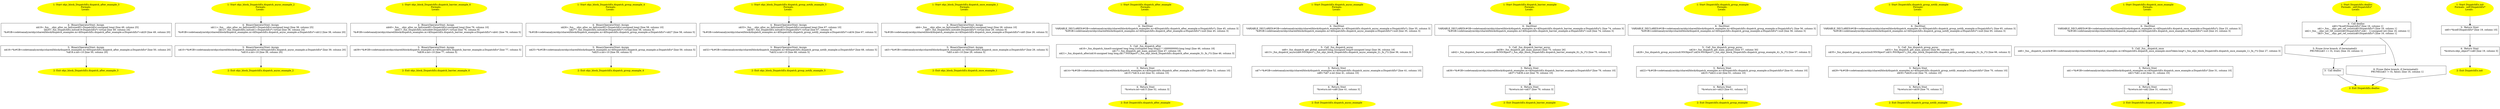 /* @generated */
digraph cfg {
"objc_block_DispatchEx.dispatch_after_example_3.8057a8a381f672b2a17b7ade2fe57bfd_1" [label="1: Start objc_block_DispatchEx.dispatch_after_example_3\nFormals: \nLocals:  \n  " color=yellow style=filled]
	

	 "objc_block_DispatchEx.dispatch_after_example_3.8057a8a381f672b2a17b7ade2fe57bfd_1" -> "objc_block_DispatchEx.dispatch_after_example_3.8057a8a381f672b2a17b7ade2fe57bfd_4" ;
"objc_block_DispatchEx.dispatch_after_example_3.8057a8a381f672b2a17b7ade2fe57bfd_2" [label="2: Exit objc_block_DispatchEx.dispatch_after_example_3 \n  " color=yellow style=filled]
	

"objc_block_DispatchEx.dispatch_after_example_3.8057a8a381f672b2a17b7ade2fe57bfd_3" [label="3:  BinaryOperatorStmt: Assign \n   n$18=*&#GB<codetoanalyze/objc/shared/block/dispatch_examples.m>$DispatchEx.dispatch_after_example.a:DispatchEx* [line 50, column 20]\n  *n$18.x:int=10 [line 50, column 20]\n " shape="box"]
	

	 "objc_block_DispatchEx.dispatch_after_example_3.8057a8a381f672b2a17b7ade2fe57bfd_3" -> "objc_block_DispatchEx.dispatch_after_example_3.8057a8a381f672b2a17b7ade2fe57bfd_2" ;
"objc_block_DispatchEx.dispatch_after_example_3.8057a8a381f672b2a17b7ade2fe57bfd_4" [label="4:  BinaryOperatorStmt: Assign \n   n$19=_fun___objc_alloc_no_fail(sizeof(t=DispatchEx):unsigned long) [line 49, column 25]\n  n$20=_fun_DispatchEx.init(n$19:DispatchEx*) virtual [line 49, column 24]\n  *&#GB<codetoanalyze/objc/shared/block/dispatch_examples.m>$DispatchEx.dispatch_after_example.a:DispatchEx*=n$20 [line 49, column 20]\n " shape="box"]
	

	 "objc_block_DispatchEx.dispatch_after_example_3.8057a8a381f672b2a17b7ade2fe57bfd_4" -> "objc_block_DispatchEx.dispatch_after_example_3.8057a8a381f672b2a17b7ade2fe57bfd_3" ;
"objc_block_DispatchEx.dispatch_async_example_2.46a5d7f1544f3b870b0f1f10b95e8915_1" [label="1: Start objc_block_DispatchEx.dispatch_async_example_2\nFormals: \nLocals:  \n  " color=yellow style=filled]
	

	 "objc_block_DispatchEx.dispatch_async_example_2.46a5d7f1544f3b870b0f1f10b95e8915_1" -> "objc_block_DispatchEx.dispatch_async_example_2.46a5d7f1544f3b870b0f1f10b95e8915_4" ;
"objc_block_DispatchEx.dispatch_async_example_2.46a5d7f1544f3b870b0f1f10b95e8915_2" [label="2: Exit objc_block_DispatchEx.dispatch_async_example_2 \n  " color=yellow style=filled]
	

"objc_block_DispatchEx.dispatch_async_example_2.46a5d7f1544f3b870b0f1f10b95e8915_3" [label="3:  BinaryOperatorStmt: Assign \n   n$10=*&#GB<codetoanalyze/objc/shared/block/dispatch_examples.m>$DispatchEx.dispatch_async_example.a:DispatchEx* [line 39, column 20]\n  *n$10.x:int=10 [line 39, column 20]\n " shape="box"]
	

	 "objc_block_DispatchEx.dispatch_async_example_2.46a5d7f1544f3b870b0f1f10b95e8915_3" -> "objc_block_DispatchEx.dispatch_async_example_2.46a5d7f1544f3b870b0f1f10b95e8915_2" ;
"objc_block_DispatchEx.dispatch_async_example_2.46a5d7f1544f3b870b0f1f10b95e8915_4" [label="4:  BinaryOperatorStmt: Assign \n   n$11=_fun___objc_alloc_no_fail(sizeof(t=DispatchEx):unsigned long) [line 38, column 25]\n  n$12=_fun_DispatchEx.init(n$11:DispatchEx*) virtual [line 38, column 24]\n  *&#GB<codetoanalyze/objc/shared/block/dispatch_examples.m>$DispatchEx.dispatch_async_example.a:DispatchEx*=n$12 [line 38, column 20]\n " shape="box"]
	

	 "objc_block_DispatchEx.dispatch_async_example_2.46a5d7f1544f3b870b0f1f10b95e8915_4" -> "objc_block_DispatchEx.dispatch_async_example_2.46a5d7f1544f3b870b0f1f10b95e8915_3" ;
"objc_block_DispatchEx.dispatch_barrier_example_6.31842766ae07c8ec387fbe8772d61f32_1" [label="1: Start objc_block_DispatchEx.dispatch_barrier_example_6\nFormals: \nLocals:  \n  " color=yellow style=filled]
	

	 "objc_block_DispatchEx.dispatch_barrier_example_6.31842766ae07c8ec387fbe8772d61f32_1" -> "objc_block_DispatchEx.dispatch_barrier_example_6.31842766ae07c8ec387fbe8772d61f32_4" ;
"objc_block_DispatchEx.dispatch_barrier_example_6.31842766ae07c8ec387fbe8772d61f32_2" [label="2: Exit objc_block_DispatchEx.dispatch_barrier_example_6 \n  " color=yellow style=filled]
	

"objc_block_DispatchEx.dispatch_barrier_example_6.31842766ae07c8ec387fbe8772d61f32_3" [label="3:  BinaryOperatorStmt: Assign \n   n$39=*&#GB<codetoanalyze/objc/shared/block/dispatch_examples.m>$DispatchEx.dispatch_barrier_example.a:DispatchEx* [line 77, column 5]\n  *n$39.x:int=10 [line 77, column 5]\n " shape="box"]
	

	 "objc_block_DispatchEx.dispatch_barrier_example_6.31842766ae07c8ec387fbe8772d61f32_3" -> "objc_block_DispatchEx.dispatch_barrier_example_6.31842766ae07c8ec387fbe8772d61f32_2" ;
"objc_block_DispatchEx.dispatch_barrier_example_6.31842766ae07c8ec387fbe8772d61f32_4" [label="4:  BinaryOperatorStmt: Assign \n   n$40=_fun___objc_alloc_no_fail(sizeof(t=DispatchEx):unsigned long) [line 76, column 10]\n  n$41=_fun_DispatchEx.init(n$40:DispatchEx*) virtual [line 76, column 9]\n  *&#GB<codetoanalyze/objc/shared/block/dispatch_examples.m>$DispatchEx.dispatch_barrier_example.a:DispatchEx*=n$41 [line 76, column 5]\n " shape="box"]
	

	 "objc_block_DispatchEx.dispatch_barrier_example_6.31842766ae07c8ec387fbe8772d61f32_4" -> "objc_block_DispatchEx.dispatch_barrier_example_6.31842766ae07c8ec387fbe8772d61f32_3" ;
"objc_block_DispatchEx.dispatch_group_example_4.9f0eec9d4647f887184b0c6fc2443389_1" [label="1: Start objc_block_DispatchEx.dispatch_group_example_4\nFormals: \nLocals:  \n  " color=yellow style=filled]
	

	 "objc_block_DispatchEx.dispatch_group_example_4.9f0eec9d4647f887184b0c6fc2443389_1" -> "objc_block_DispatchEx.dispatch_group_example_4.9f0eec9d4647f887184b0c6fc2443389_4" ;
"objc_block_DispatchEx.dispatch_group_example_4.9f0eec9d4647f887184b0c6fc2443389_2" [label="2: Exit objc_block_DispatchEx.dispatch_group_example_4 \n  " color=yellow style=filled]
	

"objc_block_DispatchEx.dispatch_group_example_4.9f0eec9d4647f887184b0c6fc2443389_3" [label="3:  BinaryOperatorStmt: Assign \n   n$25=*&#GB<codetoanalyze/objc/shared/block/dispatch_examples.m>$DispatchEx.dispatch_group_example.a:DispatchEx* [line 59, column 5]\n  *n$25.x:int=10 [line 59, column 5]\n " shape="box"]
	

	 "objc_block_DispatchEx.dispatch_group_example_4.9f0eec9d4647f887184b0c6fc2443389_3" -> "objc_block_DispatchEx.dispatch_group_example_4.9f0eec9d4647f887184b0c6fc2443389_2" ;
"objc_block_DispatchEx.dispatch_group_example_4.9f0eec9d4647f887184b0c6fc2443389_4" [label="4:  BinaryOperatorStmt: Assign \n   n$26=_fun___objc_alloc_no_fail(sizeof(t=DispatchEx):unsigned long) [line 58, column 10]\n  n$27=_fun_DispatchEx.init(n$26:DispatchEx*) virtual [line 58, column 9]\n  *&#GB<codetoanalyze/objc/shared/block/dispatch_examples.m>$DispatchEx.dispatch_group_example.a:DispatchEx*=n$27 [line 58, column 5]\n " shape="box"]
	

	 "objc_block_DispatchEx.dispatch_group_example_4.9f0eec9d4647f887184b0c6fc2443389_4" -> "objc_block_DispatchEx.dispatch_group_example_4.9f0eec9d4647f887184b0c6fc2443389_3" ;
"objc_block_DispatchEx.dispatch_group_notify_example_5.dd60d3dbc304fc4b7c3fb162cde9ee5e_1" [label="1: Start objc_block_DispatchEx.dispatch_group_notify_example_5\nFormals: \nLocals:  \n  " color=yellow style=filled]
	

	 "objc_block_DispatchEx.dispatch_group_notify_example_5.dd60d3dbc304fc4b7c3fb162cde9ee5e_1" -> "objc_block_DispatchEx.dispatch_group_notify_example_5.dd60d3dbc304fc4b7c3fb162cde9ee5e_4" ;
"objc_block_DispatchEx.dispatch_group_notify_example_5.dd60d3dbc304fc4b7c3fb162cde9ee5e_2" [label="2: Exit objc_block_DispatchEx.dispatch_group_notify_example_5 \n  " color=yellow style=filled]
	

"objc_block_DispatchEx.dispatch_group_notify_example_5.dd60d3dbc304fc4b7c3fb162cde9ee5e_3" [label="3:  BinaryOperatorStmt: Assign \n   n$32=*&#GB<codetoanalyze/objc/shared/block/dispatch_examples.m>$DispatchEx.dispatch_group_notify_example.a:DispatchEx* [line 68, column 5]\n  *n$32.x:int=10 [line 68, column 5]\n " shape="box"]
	

	 "objc_block_DispatchEx.dispatch_group_notify_example_5.dd60d3dbc304fc4b7c3fb162cde9ee5e_3" -> "objc_block_DispatchEx.dispatch_group_notify_example_5.dd60d3dbc304fc4b7c3fb162cde9ee5e_2" ;
"objc_block_DispatchEx.dispatch_group_notify_example_5.dd60d3dbc304fc4b7c3fb162cde9ee5e_4" [label="4:  BinaryOperatorStmt: Assign \n   n$33=_fun___objc_alloc_no_fail(sizeof(t=DispatchEx):unsigned long) [line 67, column 10]\n  n$34=_fun_DispatchEx.init(n$33:DispatchEx*) virtual [line 67, column 9]\n  *&#GB<codetoanalyze/objc/shared/block/dispatch_examples.m>$DispatchEx.dispatch_group_notify_example.a:DispatchEx*=n$34 [line 67, column 5]\n " shape="box"]
	

	 "objc_block_DispatchEx.dispatch_group_notify_example_5.dd60d3dbc304fc4b7c3fb162cde9ee5e_4" -> "objc_block_DispatchEx.dispatch_group_notify_example_5.dd60d3dbc304fc4b7c3fb162cde9ee5e_3" ;
"objc_block_DispatchEx.dispatch_once_example_1.f54b91803d2a18d8cc42b8747659a2ad_1" [label="1: Start objc_block_DispatchEx.dispatch_once_example_1\nFormals: \nLocals:  \n  " color=yellow style=filled]
	

	 "objc_block_DispatchEx.dispatch_once_example_1.f54b91803d2a18d8cc42b8747659a2ad_1" -> "objc_block_DispatchEx.dispatch_once_example_1.f54b91803d2a18d8cc42b8747659a2ad_4" ;
"objc_block_DispatchEx.dispatch_once_example_1.f54b91803d2a18d8cc42b8747659a2ad_2" [label="2: Exit objc_block_DispatchEx.dispatch_once_example_1 \n  " color=yellow style=filled]
	

"objc_block_DispatchEx.dispatch_once_example_1.f54b91803d2a18d8cc42b8747659a2ad_3" [label="3:  BinaryOperatorStmt: Assign \n   n$3=*&#GB<codetoanalyze/objc/shared/block/dispatch_examples.m>$DispatchEx.dispatch_once_example.a:DispatchEx* [line 29, column 5]\n  *n$3.x:int=10 [line 29, column 5]\n " shape="box"]
	

	 "objc_block_DispatchEx.dispatch_once_example_1.f54b91803d2a18d8cc42b8747659a2ad_3" -> "objc_block_DispatchEx.dispatch_once_example_1.f54b91803d2a18d8cc42b8747659a2ad_2" ;
"objc_block_DispatchEx.dispatch_once_example_1.f54b91803d2a18d8cc42b8747659a2ad_4" [label="4:  BinaryOperatorStmt: Assign \n   n$4=_fun___objc_alloc_no_fail(sizeof(t=DispatchEx):unsigned long) [line 28, column 10]\n  n$5=_fun_DispatchEx.init(n$4:DispatchEx*) virtual [line 28, column 9]\n  *&#GB<codetoanalyze/objc/shared/block/dispatch_examples.m>$DispatchEx.dispatch_once_example.a:DispatchEx*=n$5 [line 28, column 5]\n " shape="box"]
	

	 "objc_block_DispatchEx.dispatch_once_example_1.f54b91803d2a18d8cc42b8747659a2ad_4" -> "objc_block_DispatchEx.dispatch_once_example_1.f54b91803d2a18d8cc42b8747659a2ad_3" ;
"dispatch_after_example#DispatchEx#[class].fb7cd86672a882e48d5ddb2b51f9dadf_1" [label="1: Start DispatchEx.dispatch_after_example\nFormals: \nLocals:  \n  " color=yellow style=filled]
	

	 "dispatch_after_example#DispatchEx#[class].fb7cd86672a882e48d5ddb2b51f9dadf_1" -> "dispatch_after_example#DispatchEx#[class].fb7cd86672a882e48d5ddb2b51f9dadf_6" ;
"dispatch_after_example#DispatchEx#[class].fb7cd86672a882e48d5ddb2b51f9dadf_2" [label="2: Exit DispatchEx.dispatch_after_example \n  " color=yellow style=filled]
	

"dispatch_after_example#DispatchEx#[class].fb7cd86672a882e48d5ddb2b51f9dadf_3" [label="3:  Return Stmt \n   n$14=*&#GB<codetoanalyze/objc/shared/block/dispatch_examples.m>$DispatchEx.dispatch_after_example.a:DispatchEx* [line 52, column 10]\n  n$15=*n$14.x:int [line 52, column 10]\n " shape="box"]
	

	 "dispatch_after_example#DispatchEx#[class].fb7cd86672a882e48d5ddb2b51f9dadf_3" -> "dispatch_after_example#DispatchEx#[class].fb7cd86672a882e48d5ddb2b51f9dadf_4" ;
"dispatch_after_example#DispatchEx#[class].fb7cd86672a882e48d5ddb2b51f9dadf_4" [label="4:  Return Stmt \n   *&return:int=n$15 [line 52, column 3]\n " shape="box"]
	

	 "dispatch_after_example#DispatchEx#[class].fb7cd86672a882e48d5ddb2b51f9dadf_4" -> "dispatch_after_example#DispatchEx#[class].fb7cd86672a882e48d5ddb2b51f9dadf_2" ;
"dispatch_after_example#DispatchEx#[class].fb7cd86672a882e48d5ddb2b51f9dadf_5" [label="5:  Call _fun_dispatch_after \n   n$16=_fun_dispatch_time(0:unsigned long long,((unsigned long long)2 * 1000000000):long long) [line 46, column 18]\n  n$17=_fun_dispatch_get_main_queue() [line 47, column 18]\n  n$21=_fun_dispatch_after(n$16:unsigned long long,n$17:NSObject*,(_fun_objc_block_DispatchEx.dispatch_after_example_3):_fn_(*)) [line 46, column 3]\n " shape="box"]
	

	 "dispatch_after_example#DispatchEx#[class].fb7cd86672a882e48d5ddb2b51f9dadf_5" -> "dispatch_after_example#DispatchEx#[class].fb7cd86672a882e48d5ddb2b51f9dadf_3" ;
"dispatch_after_example#DispatchEx#[class].fb7cd86672a882e48d5ddb2b51f9dadf_6" [label="6:  DeclStmt \n   VARIABLE_DECLARED(#GB<codetoanalyze/objc/shared/block/dispatch_examples.m>$DispatchEx.dispatch_after_example.a:DispatchEx*); [line 45, column 3]\n  *&#GB<codetoanalyze/objc/shared/block/dispatch_examples.m>$DispatchEx.dispatch_after_example.a:DispatchEx*=null [line 45, column 3]\n " shape="box"]
	

	 "dispatch_after_example#DispatchEx#[class].fb7cd86672a882e48d5ddb2b51f9dadf_6" -> "dispatch_after_example#DispatchEx#[class].fb7cd86672a882e48d5ddb2b51f9dadf_5" ;
"dispatch_async_example#DispatchEx#[class].9917260983b9f2817492aece1a060231_1" [label="1: Start DispatchEx.dispatch_async_example\nFormals: \nLocals:  \n  " color=yellow style=filled]
	

	 "dispatch_async_example#DispatchEx#[class].9917260983b9f2817492aece1a060231_1" -> "dispatch_async_example#DispatchEx#[class].9917260983b9f2817492aece1a060231_6" ;
"dispatch_async_example#DispatchEx#[class].9917260983b9f2817492aece1a060231_2" [label="2: Exit DispatchEx.dispatch_async_example \n  " color=yellow style=filled]
	

"dispatch_async_example#DispatchEx#[class].9917260983b9f2817492aece1a060231_3" [label="3:  Return Stmt \n   n$7=*&#GB<codetoanalyze/objc/shared/block/dispatch_examples.m>$DispatchEx.dispatch_async_example.a:DispatchEx* [line 41, column 10]\n  n$8=*n$7.x:int [line 41, column 10]\n " shape="box"]
	

	 "dispatch_async_example#DispatchEx#[class].9917260983b9f2817492aece1a060231_3" -> "dispatch_async_example#DispatchEx#[class].9917260983b9f2817492aece1a060231_4" ;
"dispatch_async_example#DispatchEx#[class].9917260983b9f2817492aece1a060231_4" [label="4:  Return Stmt \n   *&return:int=n$8 [line 41, column 3]\n " shape="box"]
	

	 "dispatch_async_example#DispatchEx#[class].9917260983b9f2817492aece1a060231_4" -> "dispatch_async_example#DispatchEx#[class].9917260983b9f2817492aece1a060231_2" ;
"dispatch_async_example#DispatchEx#[class].9917260983b9f2817492aece1a060231_5" [label="5:  Call _fun_dispatch_async \n   n$9=_fun_dispatch_get_global_queue(0:long,(unsigned long)0:unsigned long) [line 36, column 18]\n  n$13=_fun_dispatch_async(n$9:NSObject*,(_fun_objc_block_DispatchEx.dispatch_async_example_2):_fn_(*)) [line 36, column 3]\n " shape="box"]
	

	 "dispatch_async_example#DispatchEx#[class].9917260983b9f2817492aece1a060231_5" -> "dispatch_async_example#DispatchEx#[class].9917260983b9f2817492aece1a060231_3" ;
"dispatch_async_example#DispatchEx#[class].9917260983b9f2817492aece1a060231_6" [label="6:  DeclStmt \n   VARIABLE_DECLARED(#GB<codetoanalyze/objc/shared/block/dispatch_examples.m>$DispatchEx.dispatch_async_example.a:DispatchEx*); [line 35, column 3]\n  *&#GB<codetoanalyze/objc/shared/block/dispatch_examples.m>$DispatchEx.dispatch_async_example.a:DispatchEx*=null [line 35, column 3]\n " shape="box"]
	

	 "dispatch_async_example#DispatchEx#[class].9917260983b9f2817492aece1a060231_6" -> "dispatch_async_example#DispatchEx#[class].9917260983b9f2817492aece1a060231_5" ;
"dispatch_barrier_example#DispatchEx#[class].70a4c3450a685f26d1a4c0fea167fda1_1" [label="1: Start DispatchEx.dispatch_barrier_example\nFormals: \nLocals:  \n  " color=yellow style=filled]
	

	 "dispatch_barrier_example#DispatchEx#[class].70a4c3450a685f26d1a4c0fea167fda1_1" -> "dispatch_barrier_example#DispatchEx#[class].70a4c3450a685f26d1a4c0fea167fda1_6" ;
"dispatch_barrier_example#DispatchEx#[class].70a4c3450a685f26d1a4c0fea167fda1_2" [label="2: Exit DispatchEx.dispatch_barrier_example \n  " color=yellow style=filled]
	

"dispatch_barrier_example#DispatchEx#[class].70a4c3450a685f26d1a4c0fea167fda1_3" [label="3:  Return Stmt \n   n$36=*&#GB<codetoanalyze/objc/shared/block/dispatch_examples.m>$DispatchEx.dispatch_barrier_example.a:DispatchEx* [line 79, column 10]\n  n$37=*n$36.x:int [line 79, column 10]\n " shape="box"]
	

	 "dispatch_barrier_example#DispatchEx#[class].70a4c3450a685f26d1a4c0fea167fda1_3" -> "dispatch_barrier_example#DispatchEx#[class].70a4c3450a685f26d1a4c0fea167fda1_4" ;
"dispatch_barrier_example#DispatchEx#[class].70a4c3450a685f26d1a4c0fea167fda1_4" [label="4:  Return Stmt \n   *&return:int=n$37 [line 79, column 3]\n " shape="box"]
	

	 "dispatch_barrier_example#DispatchEx#[class].70a4c3450a685f26d1a4c0fea167fda1_4" -> "dispatch_barrier_example#DispatchEx#[class].70a4c3450a685f26d1a4c0fea167fda1_2" ;
"dispatch_barrier_example#DispatchEx#[class].70a4c3450a685f26d1a4c0fea167fda1_5" [label="5:  Call _fun_dispatch_barrier_async \n   n$38=_fun_dispatch_get_main_queue() [line 75, column 26]\n  n$42=_fun_dispatch_barrier_async(n$38:NSObject*,(_fun_objc_block_DispatchEx.dispatch_barrier_example_6):_fn_(*)) [line 75, column 3]\n " shape="box"]
	

	 "dispatch_barrier_example#DispatchEx#[class].70a4c3450a685f26d1a4c0fea167fda1_5" -> "dispatch_barrier_example#DispatchEx#[class].70a4c3450a685f26d1a4c0fea167fda1_3" ;
"dispatch_barrier_example#DispatchEx#[class].70a4c3450a685f26d1a4c0fea167fda1_6" [label="6:  DeclStmt \n   VARIABLE_DECLARED(#GB<codetoanalyze/objc/shared/block/dispatch_examples.m>$DispatchEx.dispatch_barrier_example.a:DispatchEx*); [line 74, column 3]\n  *&#GB<codetoanalyze/objc/shared/block/dispatch_examples.m>$DispatchEx.dispatch_barrier_example.a:DispatchEx*=null [line 74, column 3]\n " shape="box"]
	

	 "dispatch_barrier_example#DispatchEx#[class].70a4c3450a685f26d1a4c0fea167fda1_6" -> "dispatch_barrier_example#DispatchEx#[class].70a4c3450a685f26d1a4c0fea167fda1_5" ;
"dispatch_group_example#DispatchEx#[class].922f092a9c30c48973a8bed6d553c343_1" [label="1: Start DispatchEx.dispatch_group_example\nFormals: \nLocals:  \n  " color=yellow style=filled]
	

	 "dispatch_group_example#DispatchEx#[class].922f092a9c30c48973a8bed6d553c343_1" -> "dispatch_group_example#DispatchEx#[class].922f092a9c30c48973a8bed6d553c343_6" ;
"dispatch_group_example#DispatchEx#[class].922f092a9c30c48973a8bed6d553c343_2" [label="2: Exit DispatchEx.dispatch_group_example \n  " color=yellow style=filled]
	

"dispatch_group_example#DispatchEx#[class].922f092a9c30c48973a8bed6d553c343_3" [label="3:  Return Stmt \n   n$22=*&#GB<codetoanalyze/objc/shared/block/dispatch_examples.m>$DispatchEx.dispatch_group_example.a:DispatchEx* [line 61, column 10]\n  n$23=*n$22.x:int [line 61, column 10]\n " shape="box"]
	

	 "dispatch_group_example#DispatchEx#[class].922f092a9c30c48973a8bed6d553c343_3" -> "dispatch_group_example#DispatchEx#[class].922f092a9c30c48973a8bed6d553c343_4" ;
"dispatch_group_example#DispatchEx#[class].922f092a9c30c48973a8bed6d553c343_4" [label="4:  Return Stmt \n   *&return:int=n$23 [line 61, column 3]\n " shape="box"]
	

	 "dispatch_group_example#DispatchEx#[class].922f092a9c30c48973a8bed6d553c343_4" -> "dispatch_group_example#DispatchEx#[class].922f092a9c30c48973a8bed6d553c343_2" ;
"dispatch_group_example#DispatchEx#[class].922f092a9c30c48973a8bed6d553c343_5" [label="5:  Call _fun_dispatch_group_async \n   n$24=_fun_dispatch_get_main_queue() [line 57, column 30]\n  n$28=_fun_dispatch_group_async(null:NSObject*,n$24:NSObject*,(_fun_objc_block_DispatchEx.dispatch_group_example_4):_fn_(*)) [line 57, column 3]\n " shape="box"]
	

	 "dispatch_group_example#DispatchEx#[class].922f092a9c30c48973a8bed6d553c343_5" -> "dispatch_group_example#DispatchEx#[class].922f092a9c30c48973a8bed6d553c343_3" ;
"dispatch_group_example#DispatchEx#[class].922f092a9c30c48973a8bed6d553c343_6" [label="6:  DeclStmt \n   VARIABLE_DECLARED(#GB<codetoanalyze/objc/shared/block/dispatch_examples.m>$DispatchEx.dispatch_group_example.a:DispatchEx*); [line 56, column 3]\n  *&#GB<codetoanalyze/objc/shared/block/dispatch_examples.m>$DispatchEx.dispatch_group_example.a:DispatchEx*=null [line 56, column 3]\n " shape="box"]
	

	 "dispatch_group_example#DispatchEx#[class].922f092a9c30c48973a8bed6d553c343_6" -> "dispatch_group_example#DispatchEx#[class].922f092a9c30c48973a8bed6d553c343_5" ;
"dispatch_group_notify_example#DispatchEx#[class].f82ddbb0ae78df23c238f5fad757f0cc_1" [label="1: Start DispatchEx.dispatch_group_notify_example\nFormals: \nLocals:  \n  " color=yellow style=filled]
	

	 "dispatch_group_notify_example#DispatchEx#[class].f82ddbb0ae78df23c238f5fad757f0cc_1" -> "dispatch_group_notify_example#DispatchEx#[class].f82ddbb0ae78df23c238f5fad757f0cc_6" ;
"dispatch_group_notify_example#DispatchEx#[class].f82ddbb0ae78df23c238f5fad757f0cc_2" [label="2: Exit DispatchEx.dispatch_group_notify_example \n  " color=yellow style=filled]
	

"dispatch_group_notify_example#DispatchEx#[class].f82ddbb0ae78df23c238f5fad757f0cc_3" [label="3:  Return Stmt \n   n$29=*&#GB<codetoanalyze/objc/shared/block/dispatch_examples.m>$DispatchEx.dispatch_group_notify_example.a:DispatchEx* [line 70, column 10]\n  n$30=*n$29.x:int [line 70, column 10]\n " shape="box"]
	

	 "dispatch_group_notify_example#DispatchEx#[class].f82ddbb0ae78df23c238f5fad757f0cc_3" -> "dispatch_group_notify_example#DispatchEx#[class].f82ddbb0ae78df23c238f5fad757f0cc_4" ;
"dispatch_group_notify_example#DispatchEx#[class].f82ddbb0ae78df23c238f5fad757f0cc_4" [label="4:  Return Stmt \n   *&return:int=n$30 [line 70, column 3]\n " shape="box"]
	

	 "dispatch_group_notify_example#DispatchEx#[class].f82ddbb0ae78df23c238f5fad757f0cc_4" -> "dispatch_group_notify_example#DispatchEx#[class].f82ddbb0ae78df23c238f5fad757f0cc_2" ;
"dispatch_group_notify_example#DispatchEx#[class].f82ddbb0ae78df23c238f5fad757f0cc_5" [label="5:  Call _fun_dispatch_group_async \n   n$31=_fun_dispatch_get_main_queue() [line 66, column 30]\n  n$35=_fun_dispatch_group_async(null:NSObject*,n$31:NSObject*,(_fun_objc_block_DispatchEx.dispatch_group_notify_example_5):_fn_(*)) [line 66, column 3]\n " shape="box"]
	

	 "dispatch_group_notify_example#DispatchEx#[class].f82ddbb0ae78df23c238f5fad757f0cc_5" -> "dispatch_group_notify_example#DispatchEx#[class].f82ddbb0ae78df23c238f5fad757f0cc_3" ;
"dispatch_group_notify_example#DispatchEx#[class].f82ddbb0ae78df23c238f5fad757f0cc_6" [label="6:  DeclStmt \n   VARIABLE_DECLARED(#GB<codetoanalyze/objc/shared/block/dispatch_examples.m>$DispatchEx.dispatch_group_notify_example.a:DispatchEx*); [line 65, column 3]\n  *&#GB<codetoanalyze/objc/shared/block/dispatch_examples.m>$DispatchEx.dispatch_group_notify_example.a:DispatchEx*=null [line 65, column 3]\n " shape="box"]
	

	 "dispatch_group_notify_example#DispatchEx#[class].f82ddbb0ae78df23c238f5fad757f0cc_6" -> "dispatch_group_notify_example#DispatchEx#[class].f82ddbb0ae78df23c238f5fad757f0cc_5" ;
"dispatch_once_example#DispatchEx#[class].279f16052bafda21968f48ab9aa5e6ad_1" [label="1: Start DispatchEx.dispatch_once_example\nFormals: \nLocals:  \n  " color=yellow style=filled]
	

	 "dispatch_once_example#DispatchEx#[class].279f16052bafda21968f48ab9aa5e6ad_1" -> "dispatch_once_example#DispatchEx#[class].279f16052bafda21968f48ab9aa5e6ad_6" ;
"dispatch_once_example#DispatchEx#[class].279f16052bafda21968f48ab9aa5e6ad_2" [label="2: Exit DispatchEx.dispatch_once_example \n  " color=yellow style=filled]
	

"dispatch_once_example#DispatchEx#[class].279f16052bafda21968f48ab9aa5e6ad_3" [label="3:  Return Stmt \n   n$1=*&#GB<codetoanalyze/objc/shared/block/dispatch_examples.m>$DispatchEx.dispatch_once_example.a:DispatchEx* [line 31, column 10]\n  n$2=*n$1.x:int [line 31, column 10]\n " shape="box"]
	

	 "dispatch_once_example#DispatchEx#[class].279f16052bafda21968f48ab9aa5e6ad_3" -> "dispatch_once_example#DispatchEx#[class].279f16052bafda21968f48ab9aa5e6ad_4" ;
"dispatch_once_example#DispatchEx#[class].279f16052bafda21968f48ab9aa5e6ad_4" [label="4:  Return Stmt \n   *&return:int=n$2 [line 31, column 3]\n " shape="box"]
	

	 "dispatch_once_example#DispatchEx#[class].279f16052bafda21968f48ab9aa5e6ad_4" -> "dispatch_once_example#DispatchEx#[class].279f16052bafda21968f48ab9aa5e6ad_2" ;
"dispatch_once_example#DispatchEx#[class].279f16052bafda21968f48ab9aa5e6ad_5" [label="5:  Call _fun__dispatch_once \n   n$6=_fun__dispatch_once(&#GB<codetoanalyze/objc/shared/block/dispatch_examples.m>$DispatchEx.dispatch_once_example.onceToken:long*,(_fun_objc_block_DispatchEx.dispatch_once_example_1):_fn_(*)) [line 27, column 3]\n " shape="box"]
	

	 "dispatch_once_example#DispatchEx#[class].279f16052bafda21968f48ab9aa5e6ad_5" -> "dispatch_once_example#DispatchEx#[class].279f16052bafda21968f48ab9aa5e6ad_3" ;
"dispatch_once_example#DispatchEx#[class].279f16052bafda21968f48ab9aa5e6ad_6" [label="6:  DeclStmt \n   VARIABLE_DECLARED(#GB<codetoanalyze/objc/shared/block/dispatch_examples.m>$DispatchEx.dispatch_once_example.a:DispatchEx*); [line 23, column 3]\n  *&#GB<codetoanalyze/objc/shared/block/dispatch_examples.m>$DispatchEx.dispatch_once_example.a:DispatchEx*=null [line 23, column 3]\n " shape="box"]
	

	 "dispatch_once_example#DispatchEx#[class].279f16052bafda21968f48ab9aa5e6ad_6" -> "dispatch_once_example#DispatchEx#[class].279f16052bafda21968f48ab9aa5e6ad_5" ;
"dealloc#DispatchEx#[instance].b1776cdfe358055838731989df89fd22_1" [label="1: Start DispatchEx.dealloc\nFormals:  self:DispatchEx*\nLocals:  \n  " color=yellow style=filled]
	

	 "dealloc#DispatchEx#[instance].b1776cdfe358055838731989df89fd22_1" -> "dealloc#DispatchEx#[instance].b1776cdfe358055838731989df89fd22_4" ;
"dealloc#DispatchEx#[instance].b1776cdfe358055838731989df89fd22_2" [label="2: Exit DispatchEx.dealloc \n  " color=yellow style=filled]
	

"dealloc#DispatchEx#[instance].b1776cdfe358055838731989df89fd22_3" [label="3:  Call dealloc \n  " shape="box"]
	

	 "dealloc#DispatchEx#[instance].b1776cdfe358055838731989df89fd22_3" -> "dealloc#DispatchEx#[instance].b1776cdfe358055838731989df89fd22_2" ;
"dealloc#DispatchEx#[instance].b1776cdfe358055838731989df89fd22_4" [label="4:  Call dealloc \n   n$0=*&self:DispatchEx* [line 16, column 1]\n  n$1=_fun___objc_get_ref_count(n$0:DispatchEx*) [line 16, column 1]\n  n$2=_fun___objc_set_ref_count(n$0:DispatchEx*,(n$1 - 1):unsigned int) [line 16, column 1]\n  n$3=_fun___objc_get_ref_count(n$0:DispatchEx*) [line 16, column 1]\n " shape="box"]
	

	 "dealloc#DispatchEx#[instance].b1776cdfe358055838731989df89fd22_4" -> "dealloc#DispatchEx#[instance].b1776cdfe358055838731989df89fd22_5" ;
	 "dealloc#DispatchEx#[instance].b1776cdfe358055838731989df89fd22_4" -> "dealloc#DispatchEx#[instance].b1776cdfe358055838731989df89fd22_6" ;
"dealloc#DispatchEx#[instance].b1776cdfe358055838731989df89fd22_5" [label="5: Prune (true branch, if (terminated)) \n   PRUNE((n$3 == 0), true); [line 16, column 1]\n " shape="invhouse"]
	

	 "dealloc#DispatchEx#[instance].b1776cdfe358055838731989df89fd22_5" -> "dealloc#DispatchEx#[instance].b1776cdfe358055838731989df89fd22_3" ;
"dealloc#DispatchEx#[instance].b1776cdfe358055838731989df89fd22_6" [label="6: Prune (false branch, if (terminated)) \n   PRUNE((n$3 != 0), false); [line 16, column 1]\n " shape="invhouse"]
	

	 "dealloc#DispatchEx#[instance].b1776cdfe358055838731989df89fd22_6" -> "dealloc#DispatchEx#[instance].b1776cdfe358055838731989df89fd22_2" ;
"init#DispatchEx#[instance].3232c5f2c3d653c4d6d62bdd88911fab_1" [label="1: Start DispatchEx.init\nFormals:  self:DispatchEx*\nLocals:  \n  " color=yellow style=filled]
	

	 "init#DispatchEx#[instance].3232c5f2c3d653c4d6d62bdd88911fab_1" -> "init#DispatchEx#[instance].3232c5f2c3d653c4d6d62bdd88911fab_3" ;
"init#DispatchEx#[instance].3232c5f2c3d653c4d6d62bdd88911fab_2" [label="2: Exit DispatchEx.init \n  " color=yellow style=filled]
	

"init#DispatchEx#[instance].3232c5f2c3d653c4d6d62bdd88911fab_3" [label="3:  Return Stmt \n   n$0=*&self:DispatchEx* [line 19, column 10]\n " shape="box"]
	

	 "init#DispatchEx#[instance].3232c5f2c3d653c4d6d62bdd88911fab_3" -> "init#DispatchEx#[instance].3232c5f2c3d653c4d6d62bdd88911fab_4" ;
"init#DispatchEx#[instance].3232c5f2c3d653c4d6d62bdd88911fab_4" [label="4:  Return Stmt \n   *&return:objc_object*=n$0 [line 19, column 3]\n " shape="box"]
	

	 "init#DispatchEx#[instance].3232c5f2c3d653c4d6d62bdd88911fab_4" -> "init#DispatchEx#[instance].3232c5f2c3d653c4d6d62bdd88911fab_2" ;
}
